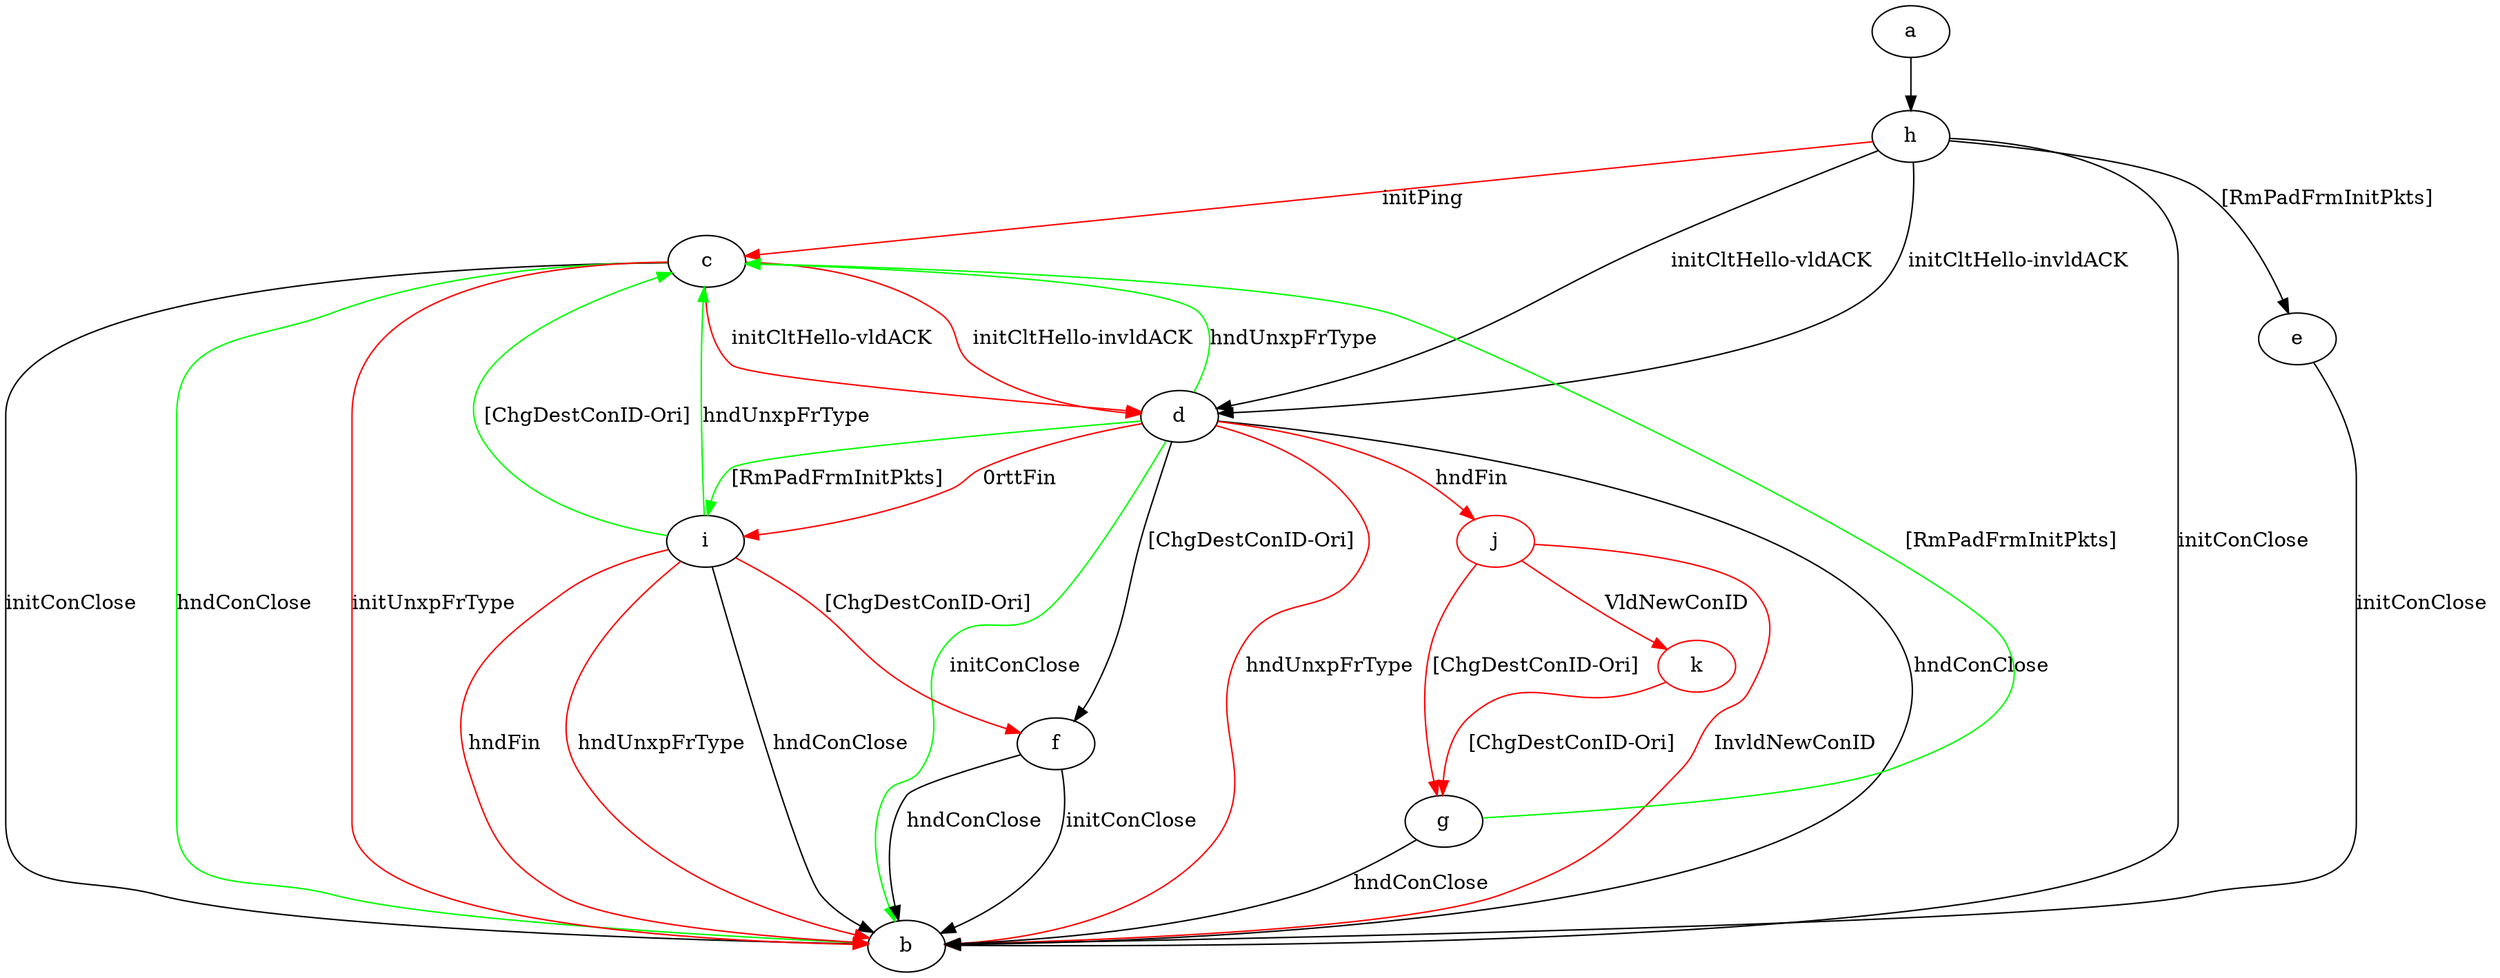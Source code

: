 digraph "" {
	a -> h	[key=0];
	c -> b	[key=0,
		label="initConClose "];
	c -> b	[key=1,
		color=green,
		label="hndConClose "];
	c -> b	[key=2,
		color=red,
		label="initUnxpFrType "];
	c -> d	[key=0,
		color=red,
		label="initCltHello-vldACK "];
	c -> d	[key=1,
		color=red,
		label="initCltHello-invldACK "];
	d -> b	[key=0,
		label="hndConClose "];
	d -> b	[key=1,
		color=green,
		label="initConClose "];
	d -> b	[key=2,
		color=red,
		label="hndUnxpFrType "];
	d -> c	[key=0,
		color=green,
		label="hndUnxpFrType "];
	d -> f	[key=0,
		label="[ChgDestConID-Ori] "];
	d -> i	[key=0,
		color=green,
		label="[RmPadFrmInitPkts] "];
	d -> i	[key=1,
		color=red,
		label="0rttFin "];
	j	[color=red];
	d -> j	[key=0,
		color=red,
		label="hndFin "];
	e -> b	[key=0,
		label="initConClose "];
	f -> b	[key=0,
		label="initConClose "];
	f -> b	[key=1,
		label="hndConClose "];
	g -> b	[key=0,
		label="hndConClose "];
	g -> c	[key=0,
		color=green,
		label="[RmPadFrmInitPkts] "];
	h -> b	[key=0,
		label="initConClose "];
	h -> c	[key=0,
		color=red,
		label="initPing "];
	h -> d	[key=0,
		label="initCltHello-vldACK "];
	h -> d	[key=1,
		label="initCltHello-invldACK "];
	h -> e	[key=0,
		label="[RmPadFrmInitPkts] "];
	i -> b	[key=0,
		label="hndConClose "];
	i -> b	[key=1,
		color=red,
		label="hndFin "];
	i -> b	[key=2,
		color=red,
		label="hndUnxpFrType "];
	i -> c	[key=0,
		color=green,
		label="hndUnxpFrType "];
	i -> c	[key=1,
		color=green,
		label="[ChgDestConID-Ori] "];
	i -> f	[key=0,
		color=red,
		label="[ChgDestConID-Ori] "];
	j -> b	[key=0,
		color=red,
		label="InvldNewConID "];
	j -> g	[key=0,
		color=red,
		label="[ChgDestConID-Ori] "];
	k	[color=red];
	j -> k	[key=0,
		color=red,
		label="VldNewConID "];
	k -> g	[key=0,
		color=red,
		label="[ChgDestConID-Ori] "];
}
